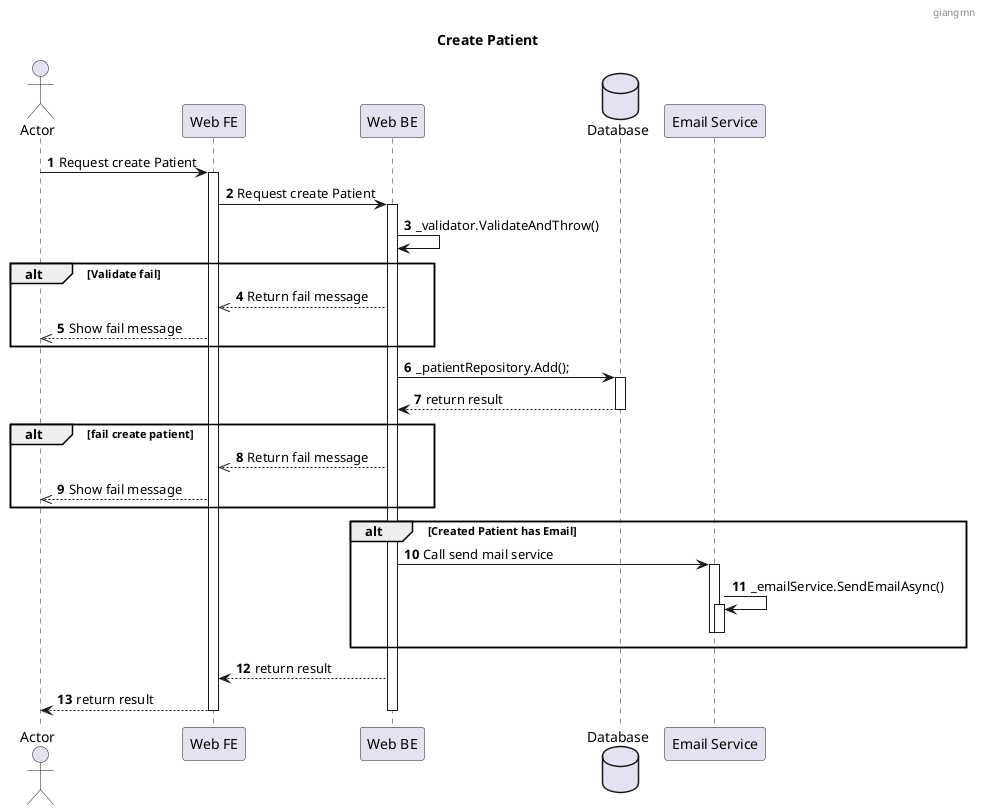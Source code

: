 @startuml
header : giangmn
title: Create Patient
autonumber

actor "Actor" as a
participant "Web FE" as fe
participant "Web BE" as be
database "Database" as db
participant "Email Service" as es

a->fe : Request create Patient
fe++
fe -> be: Request create Patient
be++
be -> be: _validator.ValidateAndThrow()
alt Validate fail
be -->> fe: Return fail message
fe-->> a: Show fail message
end

be -> db: _patientRepository.Add();
db++
db --> be: return result
db--
alt fail create patient
be -->> fe: Return fail message
fe-->> a: Show fail message

end
alt Created Patient has Email
be -> es: Call send mail service
es++
es->es : _emailService.SendEmailAsync()
es++
es--
es--
end
be --> fe: return result
fe--> a: return result
fe--
be--

@enduml